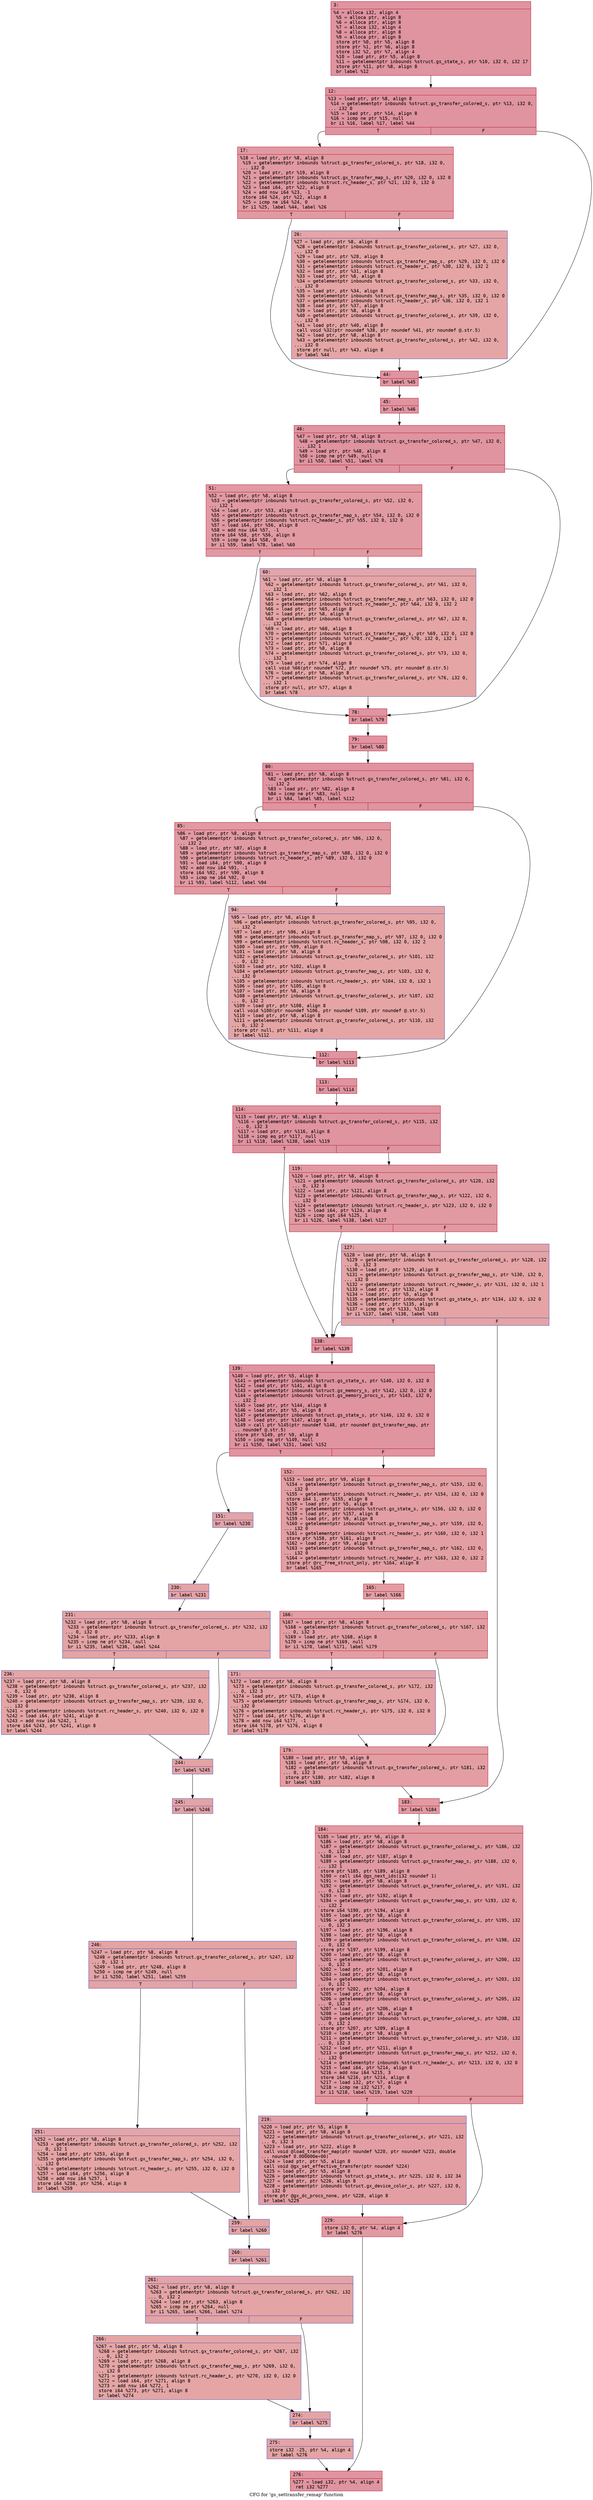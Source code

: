 digraph "CFG for 'gs_settransfer_remap' function" {
	label="CFG for 'gs_settransfer_remap' function";

	Node0x60000256dcc0 [shape=record,color="#b70d28ff", style=filled, fillcolor="#b70d2870" fontname="Courier",label="{3:\l|  %4 = alloca i32, align 4\l  %5 = alloca ptr, align 8\l  %6 = alloca ptr, align 8\l  %7 = alloca i32, align 4\l  %8 = alloca ptr, align 8\l  %9 = alloca ptr, align 8\l  store ptr %0, ptr %5, align 8\l  store ptr %1, ptr %6, align 8\l  store i32 %2, ptr %7, align 4\l  %10 = load ptr, ptr %5, align 8\l  %11 = getelementptr inbounds %struct.gs_state_s, ptr %10, i32 0, i32 17\l  store ptr %11, ptr %8, align 8\l  br label %12\l}"];
	Node0x60000256dcc0 -> Node0x60000256dd10[tooltip="3 -> 12\nProbability 100.00%" ];
	Node0x60000256dd10 [shape=record,color="#b70d28ff", style=filled, fillcolor="#b70d2870" fontname="Courier",label="{12:\l|  %13 = load ptr, ptr %8, align 8\l  %14 = getelementptr inbounds %struct.gx_transfer_colored_s, ptr %13, i32 0,\l... i32 0\l  %15 = load ptr, ptr %14, align 8\l  %16 = icmp ne ptr %15, null\l  br i1 %16, label %17, label %44\l|{<s0>T|<s1>F}}"];
	Node0x60000256dd10:s0 -> Node0x60000256dd60[tooltip="12 -> 17\nProbability 62.50%" ];
	Node0x60000256dd10:s1 -> Node0x60000256de00[tooltip="12 -> 44\nProbability 37.50%" ];
	Node0x60000256dd60 [shape=record,color="#b70d28ff", style=filled, fillcolor="#bb1b2c70" fontname="Courier",label="{17:\l|  %18 = load ptr, ptr %8, align 8\l  %19 = getelementptr inbounds %struct.gx_transfer_colored_s, ptr %18, i32 0,\l... i32 0\l  %20 = load ptr, ptr %19, align 8\l  %21 = getelementptr inbounds %struct.gx_transfer_map_s, ptr %20, i32 0, i32 0\l  %22 = getelementptr inbounds %struct.rc_header_s, ptr %21, i32 0, i32 0\l  %23 = load i64, ptr %22, align 8\l  %24 = add nsw i64 %23, -1\l  store i64 %24, ptr %22, align 8\l  %25 = icmp ne i64 %24, 0\l  br i1 %25, label %44, label %26\l|{<s0>T|<s1>F}}"];
	Node0x60000256dd60:s0 -> Node0x60000256de00[tooltip="17 -> 44\nProbability 62.50%" ];
	Node0x60000256dd60:s1 -> Node0x60000256ddb0[tooltip="17 -> 26\nProbability 37.50%" ];
	Node0x60000256ddb0 [shape=record,color="#3d50c3ff", style=filled, fillcolor="#c5333470" fontname="Courier",label="{26:\l|  %27 = load ptr, ptr %8, align 8\l  %28 = getelementptr inbounds %struct.gx_transfer_colored_s, ptr %27, i32 0,\l... i32 0\l  %29 = load ptr, ptr %28, align 8\l  %30 = getelementptr inbounds %struct.gx_transfer_map_s, ptr %29, i32 0, i32 0\l  %31 = getelementptr inbounds %struct.rc_header_s, ptr %30, i32 0, i32 2\l  %32 = load ptr, ptr %31, align 8\l  %33 = load ptr, ptr %8, align 8\l  %34 = getelementptr inbounds %struct.gx_transfer_colored_s, ptr %33, i32 0,\l... i32 0\l  %35 = load ptr, ptr %34, align 8\l  %36 = getelementptr inbounds %struct.gx_transfer_map_s, ptr %35, i32 0, i32 0\l  %37 = getelementptr inbounds %struct.rc_header_s, ptr %36, i32 0, i32 1\l  %38 = load ptr, ptr %37, align 8\l  %39 = load ptr, ptr %8, align 8\l  %40 = getelementptr inbounds %struct.gx_transfer_colored_s, ptr %39, i32 0,\l... i32 0\l  %41 = load ptr, ptr %40, align 8\l  call void %32(ptr noundef %38, ptr noundef %41, ptr noundef @.str.5)\l  %42 = load ptr, ptr %8, align 8\l  %43 = getelementptr inbounds %struct.gx_transfer_colored_s, ptr %42, i32 0,\l... i32 0\l  store ptr null, ptr %43, align 8\l  br label %44\l}"];
	Node0x60000256ddb0 -> Node0x60000256de00[tooltip="26 -> 44\nProbability 100.00%" ];
	Node0x60000256de00 [shape=record,color="#b70d28ff", style=filled, fillcolor="#b70d2870" fontname="Courier",label="{44:\l|  br label %45\l}"];
	Node0x60000256de00 -> Node0x60000256de50[tooltip="44 -> 45\nProbability 100.00%" ];
	Node0x60000256de50 [shape=record,color="#b70d28ff", style=filled, fillcolor="#b70d2870" fontname="Courier",label="{45:\l|  br label %46\l}"];
	Node0x60000256de50 -> Node0x60000256dea0[tooltip="45 -> 46\nProbability 100.00%" ];
	Node0x60000256dea0 [shape=record,color="#b70d28ff", style=filled, fillcolor="#b70d2870" fontname="Courier",label="{46:\l|  %47 = load ptr, ptr %8, align 8\l  %48 = getelementptr inbounds %struct.gx_transfer_colored_s, ptr %47, i32 0,\l... i32 1\l  %49 = load ptr, ptr %48, align 8\l  %50 = icmp ne ptr %49, null\l  br i1 %50, label %51, label %78\l|{<s0>T|<s1>F}}"];
	Node0x60000256dea0:s0 -> Node0x60000256def0[tooltip="46 -> 51\nProbability 62.50%" ];
	Node0x60000256dea0:s1 -> Node0x60000256df90[tooltip="46 -> 78\nProbability 37.50%" ];
	Node0x60000256def0 [shape=record,color="#b70d28ff", style=filled, fillcolor="#bb1b2c70" fontname="Courier",label="{51:\l|  %52 = load ptr, ptr %8, align 8\l  %53 = getelementptr inbounds %struct.gx_transfer_colored_s, ptr %52, i32 0,\l... i32 1\l  %54 = load ptr, ptr %53, align 8\l  %55 = getelementptr inbounds %struct.gx_transfer_map_s, ptr %54, i32 0, i32 0\l  %56 = getelementptr inbounds %struct.rc_header_s, ptr %55, i32 0, i32 0\l  %57 = load i64, ptr %56, align 8\l  %58 = add nsw i64 %57, -1\l  store i64 %58, ptr %56, align 8\l  %59 = icmp ne i64 %58, 0\l  br i1 %59, label %78, label %60\l|{<s0>T|<s1>F}}"];
	Node0x60000256def0:s0 -> Node0x60000256df90[tooltip="51 -> 78\nProbability 62.50%" ];
	Node0x60000256def0:s1 -> Node0x60000256df40[tooltip="51 -> 60\nProbability 37.50%" ];
	Node0x60000256df40 [shape=record,color="#3d50c3ff", style=filled, fillcolor="#c5333470" fontname="Courier",label="{60:\l|  %61 = load ptr, ptr %8, align 8\l  %62 = getelementptr inbounds %struct.gx_transfer_colored_s, ptr %61, i32 0,\l... i32 1\l  %63 = load ptr, ptr %62, align 8\l  %64 = getelementptr inbounds %struct.gx_transfer_map_s, ptr %63, i32 0, i32 0\l  %65 = getelementptr inbounds %struct.rc_header_s, ptr %64, i32 0, i32 2\l  %66 = load ptr, ptr %65, align 8\l  %67 = load ptr, ptr %8, align 8\l  %68 = getelementptr inbounds %struct.gx_transfer_colored_s, ptr %67, i32 0,\l... i32 1\l  %69 = load ptr, ptr %68, align 8\l  %70 = getelementptr inbounds %struct.gx_transfer_map_s, ptr %69, i32 0, i32 0\l  %71 = getelementptr inbounds %struct.rc_header_s, ptr %70, i32 0, i32 1\l  %72 = load ptr, ptr %71, align 8\l  %73 = load ptr, ptr %8, align 8\l  %74 = getelementptr inbounds %struct.gx_transfer_colored_s, ptr %73, i32 0,\l... i32 1\l  %75 = load ptr, ptr %74, align 8\l  call void %66(ptr noundef %72, ptr noundef %75, ptr noundef @.str.5)\l  %76 = load ptr, ptr %8, align 8\l  %77 = getelementptr inbounds %struct.gx_transfer_colored_s, ptr %76, i32 0,\l... i32 1\l  store ptr null, ptr %77, align 8\l  br label %78\l}"];
	Node0x60000256df40 -> Node0x60000256df90[tooltip="60 -> 78\nProbability 100.00%" ];
	Node0x60000256df90 [shape=record,color="#b70d28ff", style=filled, fillcolor="#b70d2870" fontname="Courier",label="{78:\l|  br label %79\l}"];
	Node0x60000256df90 -> Node0x60000256dfe0[tooltip="78 -> 79\nProbability 100.00%" ];
	Node0x60000256dfe0 [shape=record,color="#b70d28ff", style=filled, fillcolor="#b70d2870" fontname="Courier",label="{79:\l|  br label %80\l}"];
	Node0x60000256dfe0 -> Node0x60000256e030[tooltip="79 -> 80\nProbability 100.00%" ];
	Node0x60000256e030 [shape=record,color="#b70d28ff", style=filled, fillcolor="#b70d2870" fontname="Courier",label="{80:\l|  %81 = load ptr, ptr %8, align 8\l  %82 = getelementptr inbounds %struct.gx_transfer_colored_s, ptr %81, i32 0,\l... i32 2\l  %83 = load ptr, ptr %82, align 8\l  %84 = icmp ne ptr %83, null\l  br i1 %84, label %85, label %112\l|{<s0>T|<s1>F}}"];
	Node0x60000256e030:s0 -> Node0x60000256e080[tooltip="80 -> 85\nProbability 62.50%" ];
	Node0x60000256e030:s1 -> Node0x60000256e120[tooltip="80 -> 112\nProbability 37.50%" ];
	Node0x60000256e080 [shape=record,color="#b70d28ff", style=filled, fillcolor="#bb1b2c70" fontname="Courier",label="{85:\l|  %86 = load ptr, ptr %8, align 8\l  %87 = getelementptr inbounds %struct.gx_transfer_colored_s, ptr %86, i32 0,\l... i32 2\l  %88 = load ptr, ptr %87, align 8\l  %89 = getelementptr inbounds %struct.gx_transfer_map_s, ptr %88, i32 0, i32 0\l  %90 = getelementptr inbounds %struct.rc_header_s, ptr %89, i32 0, i32 0\l  %91 = load i64, ptr %90, align 8\l  %92 = add nsw i64 %91, -1\l  store i64 %92, ptr %90, align 8\l  %93 = icmp ne i64 %92, 0\l  br i1 %93, label %112, label %94\l|{<s0>T|<s1>F}}"];
	Node0x60000256e080:s0 -> Node0x60000256e120[tooltip="85 -> 112\nProbability 62.50%" ];
	Node0x60000256e080:s1 -> Node0x60000256e0d0[tooltip="85 -> 94\nProbability 37.50%" ];
	Node0x60000256e0d0 [shape=record,color="#3d50c3ff", style=filled, fillcolor="#c5333470" fontname="Courier",label="{94:\l|  %95 = load ptr, ptr %8, align 8\l  %96 = getelementptr inbounds %struct.gx_transfer_colored_s, ptr %95, i32 0,\l... i32 2\l  %97 = load ptr, ptr %96, align 8\l  %98 = getelementptr inbounds %struct.gx_transfer_map_s, ptr %97, i32 0, i32 0\l  %99 = getelementptr inbounds %struct.rc_header_s, ptr %98, i32 0, i32 2\l  %100 = load ptr, ptr %99, align 8\l  %101 = load ptr, ptr %8, align 8\l  %102 = getelementptr inbounds %struct.gx_transfer_colored_s, ptr %101, i32\l... 0, i32 2\l  %103 = load ptr, ptr %102, align 8\l  %104 = getelementptr inbounds %struct.gx_transfer_map_s, ptr %103, i32 0,\l... i32 0\l  %105 = getelementptr inbounds %struct.rc_header_s, ptr %104, i32 0, i32 1\l  %106 = load ptr, ptr %105, align 8\l  %107 = load ptr, ptr %8, align 8\l  %108 = getelementptr inbounds %struct.gx_transfer_colored_s, ptr %107, i32\l... 0, i32 2\l  %109 = load ptr, ptr %108, align 8\l  call void %100(ptr noundef %106, ptr noundef %109, ptr noundef @.str.5)\l  %110 = load ptr, ptr %8, align 8\l  %111 = getelementptr inbounds %struct.gx_transfer_colored_s, ptr %110, i32\l... 0, i32 2\l  store ptr null, ptr %111, align 8\l  br label %112\l}"];
	Node0x60000256e0d0 -> Node0x60000256e120[tooltip="94 -> 112\nProbability 100.00%" ];
	Node0x60000256e120 [shape=record,color="#b70d28ff", style=filled, fillcolor="#b70d2870" fontname="Courier",label="{112:\l|  br label %113\l}"];
	Node0x60000256e120 -> Node0x60000256e170[tooltip="112 -> 113\nProbability 100.00%" ];
	Node0x60000256e170 [shape=record,color="#b70d28ff", style=filled, fillcolor="#b70d2870" fontname="Courier",label="{113:\l|  br label %114\l}"];
	Node0x60000256e170 -> Node0x60000256e1c0[tooltip="113 -> 114\nProbability 100.00%" ];
	Node0x60000256e1c0 [shape=record,color="#b70d28ff", style=filled, fillcolor="#b70d2870" fontname="Courier",label="{114:\l|  %115 = load ptr, ptr %8, align 8\l  %116 = getelementptr inbounds %struct.gx_transfer_colored_s, ptr %115, i32\l... 0, i32 3\l  %117 = load ptr, ptr %116, align 8\l  %118 = icmp eq ptr %117, null\l  br i1 %118, label %138, label %119\l|{<s0>T|<s1>F}}"];
	Node0x60000256e1c0:s0 -> Node0x60000256e2b0[tooltip="114 -> 138\nProbability 37.50%" ];
	Node0x60000256e1c0:s1 -> Node0x60000256e210[tooltip="114 -> 119\nProbability 62.50%" ];
	Node0x60000256e210 [shape=record,color="#b70d28ff", style=filled, fillcolor="#bb1b2c70" fontname="Courier",label="{119:\l|  %120 = load ptr, ptr %8, align 8\l  %121 = getelementptr inbounds %struct.gx_transfer_colored_s, ptr %120, i32\l... 0, i32 3\l  %122 = load ptr, ptr %121, align 8\l  %123 = getelementptr inbounds %struct.gx_transfer_map_s, ptr %122, i32 0,\l... i32 0\l  %124 = getelementptr inbounds %struct.rc_header_s, ptr %123, i32 0, i32 0\l  %125 = load i64, ptr %124, align 8\l  %126 = icmp sgt i64 %125, 1\l  br i1 %126, label %138, label %127\l|{<s0>T|<s1>F}}"];
	Node0x60000256e210:s0 -> Node0x60000256e2b0[tooltip="119 -> 138\nProbability 50.00%" ];
	Node0x60000256e210:s1 -> Node0x60000256e260[tooltip="119 -> 127\nProbability 50.00%" ];
	Node0x60000256e260 [shape=record,color="#3d50c3ff", style=filled, fillcolor="#c32e3170" fontname="Courier",label="{127:\l|  %128 = load ptr, ptr %8, align 8\l  %129 = getelementptr inbounds %struct.gx_transfer_colored_s, ptr %128, i32\l... 0, i32 3\l  %130 = load ptr, ptr %129, align 8\l  %131 = getelementptr inbounds %struct.gx_transfer_map_s, ptr %130, i32 0,\l... i32 0\l  %132 = getelementptr inbounds %struct.rc_header_s, ptr %131, i32 0, i32 1\l  %133 = load ptr, ptr %132, align 8\l  %134 = load ptr, ptr %5, align 8\l  %135 = getelementptr inbounds %struct.gs_state_s, ptr %134, i32 0, i32 0\l  %136 = load ptr, ptr %135, align 8\l  %137 = icmp ne ptr %133, %136\l  br i1 %137, label %138, label %183\l|{<s0>T|<s1>F}}"];
	Node0x60000256e260:s0 -> Node0x60000256e2b0[tooltip="127 -> 138\nProbability 62.50%" ];
	Node0x60000256e260:s1 -> Node0x60000256e530[tooltip="127 -> 183\nProbability 37.50%" ];
	Node0x60000256e2b0 [shape=record,color="#b70d28ff", style=filled, fillcolor="#b70d2870" fontname="Courier",label="{138:\l|  br label %139\l}"];
	Node0x60000256e2b0 -> Node0x60000256e300[tooltip="138 -> 139\nProbability 100.00%" ];
	Node0x60000256e300 [shape=record,color="#b70d28ff", style=filled, fillcolor="#b70d2870" fontname="Courier",label="{139:\l|  %140 = load ptr, ptr %5, align 8\l  %141 = getelementptr inbounds %struct.gs_state_s, ptr %140, i32 0, i32 0\l  %142 = load ptr, ptr %141, align 8\l  %143 = getelementptr inbounds %struct.gs_memory_s, ptr %142, i32 0, i32 0\l  %144 = getelementptr inbounds %struct.gs_memory_procs_s, ptr %143, i32 0,\l... i32 2\l  %145 = load ptr, ptr %144, align 8\l  %146 = load ptr, ptr %5, align 8\l  %147 = getelementptr inbounds %struct.gs_state_s, ptr %146, i32 0, i32 0\l  %148 = load ptr, ptr %147, align 8\l  %149 = call ptr %145(ptr noundef %148, ptr noundef @st_transfer_map, ptr\l... noundef @.str.5)\l  store ptr %149, ptr %9, align 8\l  %150 = icmp eq ptr %149, null\l  br i1 %150, label %151, label %152\l|{<s0>T|<s1>F}}"];
	Node0x60000256e300:s0 -> Node0x60000256e350[tooltip="139 -> 151\nProbability 37.50%" ];
	Node0x60000256e300:s1 -> Node0x60000256e3a0[tooltip="139 -> 152\nProbability 62.50%" ];
	Node0x60000256e350 [shape=record,color="#3d50c3ff", style=filled, fillcolor="#c32e3170" fontname="Courier",label="{151:\l|  br label %230\l}"];
	Node0x60000256e350 -> Node0x60000256e670[tooltip="151 -> 230\nProbability 100.00%" ];
	Node0x60000256e3a0 [shape=record,color="#b70d28ff", style=filled, fillcolor="#be242e70" fontname="Courier",label="{152:\l|  %153 = load ptr, ptr %9, align 8\l  %154 = getelementptr inbounds %struct.gx_transfer_map_s, ptr %153, i32 0,\l... i32 0\l  %155 = getelementptr inbounds %struct.rc_header_s, ptr %154, i32 0, i32 0\l  store i64 1, ptr %155, align 8\l  %156 = load ptr, ptr %5, align 8\l  %157 = getelementptr inbounds %struct.gs_state_s, ptr %156, i32 0, i32 0\l  %158 = load ptr, ptr %157, align 8\l  %159 = load ptr, ptr %9, align 8\l  %160 = getelementptr inbounds %struct.gx_transfer_map_s, ptr %159, i32 0,\l... i32 0\l  %161 = getelementptr inbounds %struct.rc_header_s, ptr %160, i32 0, i32 1\l  store ptr %158, ptr %161, align 8\l  %162 = load ptr, ptr %9, align 8\l  %163 = getelementptr inbounds %struct.gx_transfer_map_s, ptr %162, i32 0,\l... i32 0\l  %164 = getelementptr inbounds %struct.rc_header_s, ptr %163, i32 0, i32 2\l  store ptr @rc_free_struct_only, ptr %164, align 8\l  br label %165\l}"];
	Node0x60000256e3a0 -> Node0x60000256e3f0[tooltip="152 -> 165\nProbability 100.00%" ];
	Node0x60000256e3f0 [shape=record,color="#b70d28ff", style=filled, fillcolor="#be242e70" fontname="Courier",label="{165:\l|  br label %166\l}"];
	Node0x60000256e3f0 -> Node0x60000256e440[tooltip="165 -> 166\nProbability 100.00%" ];
	Node0x60000256e440 [shape=record,color="#b70d28ff", style=filled, fillcolor="#be242e70" fontname="Courier",label="{166:\l|  %167 = load ptr, ptr %8, align 8\l  %168 = getelementptr inbounds %struct.gx_transfer_colored_s, ptr %167, i32\l... 0, i32 3\l  %169 = load ptr, ptr %168, align 8\l  %170 = icmp ne ptr %169, null\l  br i1 %170, label %171, label %179\l|{<s0>T|<s1>F}}"];
	Node0x60000256e440:s0 -> Node0x60000256e490[tooltip="166 -> 171\nProbability 62.50%" ];
	Node0x60000256e440:s1 -> Node0x60000256e4e0[tooltip="166 -> 179\nProbability 37.50%" ];
	Node0x60000256e490 [shape=record,color="#3d50c3ff", style=filled, fillcolor="#c32e3170" fontname="Courier",label="{171:\l|  %172 = load ptr, ptr %8, align 8\l  %173 = getelementptr inbounds %struct.gx_transfer_colored_s, ptr %172, i32\l... 0, i32 3\l  %174 = load ptr, ptr %173, align 8\l  %175 = getelementptr inbounds %struct.gx_transfer_map_s, ptr %174, i32 0,\l... i32 0\l  %176 = getelementptr inbounds %struct.rc_header_s, ptr %175, i32 0, i32 0\l  %177 = load i64, ptr %176, align 8\l  %178 = add nsw i64 %177, -1\l  store i64 %178, ptr %176, align 8\l  br label %179\l}"];
	Node0x60000256e490 -> Node0x60000256e4e0[tooltip="171 -> 179\nProbability 100.00%" ];
	Node0x60000256e4e0 [shape=record,color="#b70d28ff", style=filled, fillcolor="#be242e70" fontname="Courier",label="{179:\l|  %180 = load ptr, ptr %9, align 8\l  %181 = load ptr, ptr %8, align 8\l  %182 = getelementptr inbounds %struct.gx_transfer_colored_s, ptr %181, i32\l... 0, i32 3\l  store ptr %180, ptr %182, align 8\l  br label %183\l}"];
	Node0x60000256e4e0 -> Node0x60000256e530[tooltip="179 -> 183\nProbability 100.00%" ];
	Node0x60000256e530 [shape=record,color="#b70d28ff", style=filled, fillcolor="#bb1b2c70" fontname="Courier",label="{183:\l|  br label %184\l}"];
	Node0x60000256e530 -> Node0x60000256e580[tooltip="183 -> 184\nProbability 100.00%" ];
	Node0x60000256e580 [shape=record,color="#b70d28ff", style=filled, fillcolor="#bb1b2c70" fontname="Courier",label="{184:\l|  %185 = load ptr, ptr %6, align 8\l  %186 = load ptr, ptr %8, align 8\l  %187 = getelementptr inbounds %struct.gx_transfer_colored_s, ptr %186, i32\l... 0, i32 3\l  %188 = load ptr, ptr %187, align 8\l  %189 = getelementptr inbounds %struct.gx_transfer_map_s, ptr %188, i32 0,\l... i32 1\l  store ptr %185, ptr %189, align 8\l  %190 = call i64 @gs_next_ids(i32 noundef 1)\l  %191 = load ptr, ptr %8, align 8\l  %192 = getelementptr inbounds %struct.gx_transfer_colored_s, ptr %191, i32\l... 0, i32 3\l  %193 = load ptr, ptr %192, align 8\l  %194 = getelementptr inbounds %struct.gx_transfer_map_s, ptr %193, i32 0,\l... i32 2\l  store i64 %190, ptr %194, align 8\l  %195 = load ptr, ptr %8, align 8\l  %196 = getelementptr inbounds %struct.gx_transfer_colored_s, ptr %195, i32\l... 0, i32 3\l  %197 = load ptr, ptr %196, align 8\l  %198 = load ptr, ptr %8, align 8\l  %199 = getelementptr inbounds %struct.gx_transfer_colored_s, ptr %198, i32\l... 0, i32 0\l  store ptr %197, ptr %199, align 8\l  %200 = load ptr, ptr %8, align 8\l  %201 = getelementptr inbounds %struct.gx_transfer_colored_s, ptr %200, i32\l... 0, i32 3\l  %202 = load ptr, ptr %201, align 8\l  %203 = load ptr, ptr %8, align 8\l  %204 = getelementptr inbounds %struct.gx_transfer_colored_s, ptr %203, i32\l... 0, i32 1\l  store ptr %202, ptr %204, align 8\l  %205 = load ptr, ptr %8, align 8\l  %206 = getelementptr inbounds %struct.gx_transfer_colored_s, ptr %205, i32\l... 0, i32 3\l  %207 = load ptr, ptr %206, align 8\l  %208 = load ptr, ptr %8, align 8\l  %209 = getelementptr inbounds %struct.gx_transfer_colored_s, ptr %208, i32\l... 0, i32 2\l  store ptr %207, ptr %209, align 8\l  %210 = load ptr, ptr %8, align 8\l  %211 = getelementptr inbounds %struct.gx_transfer_colored_s, ptr %210, i32\l... 0, i32 3\l  %212 = load ptr, ptr %211, align 8\l  %213 = getelementptr inbounds %struct.gx_transfer_map_s, ptr %212, i32 0,\l... i32 0\l  %214 = getelementptr inbounds %struct.rc_header_s, ptr %213, i32 0, i32 0\l  %215 = load i64, ptr %214, align 8\l  %216 = add nsw i64 %215, 3\l  store i64 %216, ptr %214, align 8\l  %217 = load i32, ptr %7, align 4\l  %218 = icmp ne i32 %217, 0\l  br i1 %218, label %219, label %229\l|{<s0>T|<s1>F}}"];
	Node0x60000256e580:s0 -> Node0x60000256e5d0[tooltip="184 -> 219\nProbability 62.50%" ];
	Node0x60000256e580:s1 -> Node0x60000256e620[tooltip="184 -> 229\nProbability 37.50%" ];
	Node0x60000256e5d0 [shape=record,color="#3d50c3ff", style=filled, fillcolor="#be242e70" fontname="Courier",label="{219:\l|  %220 = load ptr, ptr %5, align 8\l  %221 = load ptr, ptr %8, align 8\l  %222 = getelementptr inbounds %struct.gx_transfer_colored_s, ptr %221, i32\l... 0, i32 3\l  %223 = load ptr, ptr %222, align 8\l  call void @load_transfer_map(ptr noundef %220, ptr noundef %223, double\l... noundef 0.000000e+00)\l  %224 = load ptr, ptr %5, align 8\l  call void @gx_set_effective_transfer(ptr noundef %224)\l  %225 = load ptr, ptr %5, align 8\l  %226 = getelementptr inbounds %struct.gs_state_s, ptr %225, i32 0, i32 34\l  %227 = load ptr, ptr %226, align 8\l  %228 = getelementptr inbounds %struct.gx_device_color_s, ptr %227, i32 0,\l... i32 0\l  store ptr @gx_dc_procs_none, ptr %228, align 8\l  br label %229\l}"];
	Node0x60000256e5d0 -> Node0x60000256e620[tooltip="219 -> 229\nProbability 100.00%" ];
	Node0x60000256e620 [shape=record,color="#b70d28ff", style=filled, fillcolor="#bb1b2c70" fontname="Courier",label="{229:\l|  store i32 0, ptr %4, align 4\l  br label %276\l}"];
	Node0x60000256e620 -> Node0x60000256ea80[tooltip="229 -> 276\nProbability 100.00%" ];
	Node0x60000256e670 [shape=record,color="#3d50c3ff", style=filled, fillcolor="#c32e3170" fontname="Courier",label="{230:\l|  br label %231\l}"];
	Node0x60000256e670 -> Node0x60000256e6c0[tooltip="230 -> 231\nProbability 100.00%" ];
	Node0x60000256e6c0 [shape=record,color="#3d50c3ff", style=filled, fillcolor="#c32e3170" fontname="Courier",label="{231:\l|  %232 = load ptr, ptr %8, align 8\l  %233 = getelementptr inbounds %struct.gx_transfer_colored_s, ptr %232, i32\l... 0, i32 0\l  %234 = load ptr, ptr %233, align 8\l  %235 = icmp ne ptr %234, null\l  br i1 %235, label %236, label %244\l|{<s0>T|<s1>F}}"];
	Node0x60000256e6c0:s0 -> Node0x60000256e710[tooltip="231 -> 236\nProbability 62.50%" ];
	Node0x60000256e6c0:s1 -> Node0x60000256e760[tooltip="231 -> 244\nProbability 37.50%" ];
	Node0x60000256e710 [shape=record,color="#3d50c3ff", style=filled, fillcolor="#c5333470" fontname="Courier",label="{236:\l|  %237 = load ptr, ptr %8, align 8\l  %238 = getelementptr inbounds %struct.gx_transfer_colored_s, ptr %237, i32\l... 0, i32 0\l  %239 = load ptr, ptr %238, align 8\l  %240 = getelementptr inbounds %struct.gx_transfer_map_s, ptr %239, i32 0,\l... i32 0\l  %241 = getelementptr inbounds %struct.rc_header_s, ptr %240, i32 0, i32 0\l  %242 = load i64, ptr %241, align 8\l  %243 = add nsw i64 %242, 1\l  store i64 %243, ptr %241, align 8\l  br label %244\l}"];
	Node0x60000256e710 -> Node0x60000256e760[tooltip="236 -> 244\nProbability 100.00%" ];
	Node0x60000256e760 [shape=record,color="#3d50c3ff", style=filled, fillcolor="#c32e3170" fontname="Courier",label="{244:\l|  br label %245\l}"];
	Node0x60000256e760 -> Node0x60000256e7b0[tooltip="244 -> 245\nProbability 100.00%" ];
	Node0x60000256e7b0 [shape=record,color="#3d50c3ff", style=filled, fillcolor="#c32e3170" fontname="Courier",label="{245:\l|  br label %246\l}"];
	Node0x60000256e7b0 -> Node0x60000256e800[tooltip="245 -> 246\nProbability 100.00%" ];
	Node0x60000256e800 [shape=record,color="#3d50c3ff", style=filled, fillcolor="#c32e3170" fontname="Courier",label="{246:\l|  %247 = load ptr, ptr %8, align 8\l  %248 = getelementptr inbounds %struct.gx_transfer_colored_s, ptr %247, i32\l... 0, i32 1\l  %249 = load ptr, ptr %248, align 8\l  %250 = icmp ne ptr %249, null\l  br i1 %250, label %251, label %259\l|{<s0>T|<s1>F}}"];
	Node0x60000256e800:s0 -> Node0x60000256e850[tooltip="246 -> 251\nProbability 62.50%" ];
	Node0x60000256e800:s1 -> Node0x60000256e8a0[tooltip="246 -> 259\nProbability 37.50%" ];
	Node0x60000256e850 [shape=record,color="#3d50c3ff", style=filled, fillcolor="#c5333470" fontname="Courier",label="{251:\l|  %252 = load ptr, ptr %8, align 8\l  %253 = getelementptr inbounds %struct.gx_transfer_colored_s, ptr %252, i32\l... 0, i32 1\l  %254 = load ptr, ptr %253, align 8\l  %255 = getelementptr inbounds %struct.gx_transfer_map_s, ptr %254, i32 0,\l... i32 0\l  %256 = getelementptr inbounds %struct.rc_header_s, ptr %255, i32 0, i32 0\l  %257 = load i64, ptr %256, align 8\l  %258 = add nsw i64 %257, 1\l  store i64 %258, ptr %256, align 8\l  br label %259\l}"];
	Node0x60000256e850 -> Node0x60000256e8a0[tooltip="251 -> 259\nProbability 100.00%" ];
	Node0x60000256e8a0 [shape=record,color="#3d50c3ff", style=filled, fillcolor="#c32e3170" fontname="Courier",label="{259:\l|  br label %260\l}"];
	Node0x60000256e8a0 -> Node0x60000256e8f0[tooltip="259 -> 260\nProbability 100.00%" ];
	Node0x60000256e8f0 [shape=record,color="#3d50c3ff", style=filled, fillcolor="#c32e3170" fontname="Courier",label="{260:\l|  br label %261\l}"];
	Node0x60000256e8f0 -> Node0x60000256e940[tooltip="260 -> 261\nProbability 100.00%" ];
	Node0x60000256e940 [shape=record,color="#3d50c3ff", style=filled, fillcolor="#c32e3170" fontname="Courier",label="{261:\l|  %262 = load ptr, ptr %8, align 8\l  %263 = getelementptr inbounds %struct.gx_transfer_colored_s, ptr %262, i32\l... 0, i32 2\l  %264 = load ptr, ptr %263, align 8\l  %265 = icmp ne ptr %264, null\l  br i1 %265, label %266, label %274\l|{<s0>T|<s1>F}}"];
	Node0x60000256e940:s0 -> Node0x60000256e990[tooltip="261 -> 266\nProbability 62.50%" ];
	Node0x60000256e940:s1 -> Node0x60000256e9e0[tooltip="261 -> 274\nProbability 37.50%" ];
	Node0x60000256e990 [shape=record,color="#3d50c3ff", style=filled, fillcolor="#c5333470" fontname="Courier",label="{266:\l|  %267 = load ptr, ptr %8, align 8\l  %268 = getelementptr inbounds %struct.gx_transfer_colored_s, ptr %267, i32\l... 0, i32 2\l  %269 = load ptr, ptr %268, align 8\l  %270 = getelementptr inbounds %struct.gx_transfer_map_s, ptr %269, i32 0,\l... i32 0\l  %271 = getelementptr inbounds %struct.rc_header_s, ptr %270, i32 0, i32 0\l  %272 = load i64, ptr %271, align 8\l  %273 = add nsw i64 %272, 1\l  store i64 %273, ptr %271, align 8\l  br label %274\l}"];
	Node0x60000256e990 -> Node0x60000256e9e0[tooltip="266 -> 274\nProbability 100.00%" ];
	Node0x60000256e9e0 [shape=record,color="#3d50c3ff", style=filled, fillcolor="#c32e3170" fontname="Courier",label="{274:\l|  br label %275\l}"];
	Node0x60000256e9e0 -> Node0x60000256ea30[tooltip="274 -> 275\nProbability 100.00%" ];
	Node0x60000256ea30 [shape=record,color="#3d50c3ff", style=filled, fillcolor="#c32e3170" fontname="Courier",label="{275:\l|  store i32 -25, ptr %4, align 4\l  br label %276\l}"];
	Node0x60000256ea30 -> Node0x60000256ea80[tooltip="275 -> 276\nProbability 100.00%" ];
	Node0x60000256ea80 [shape=record,color="#b70d28ff", style=filled, fillcolor="#b70d2870" fontname="Courier",label="{276:\l|  %277 = load i32, ptr %4, align 4\l  ret i32 %277\l}"];
}
